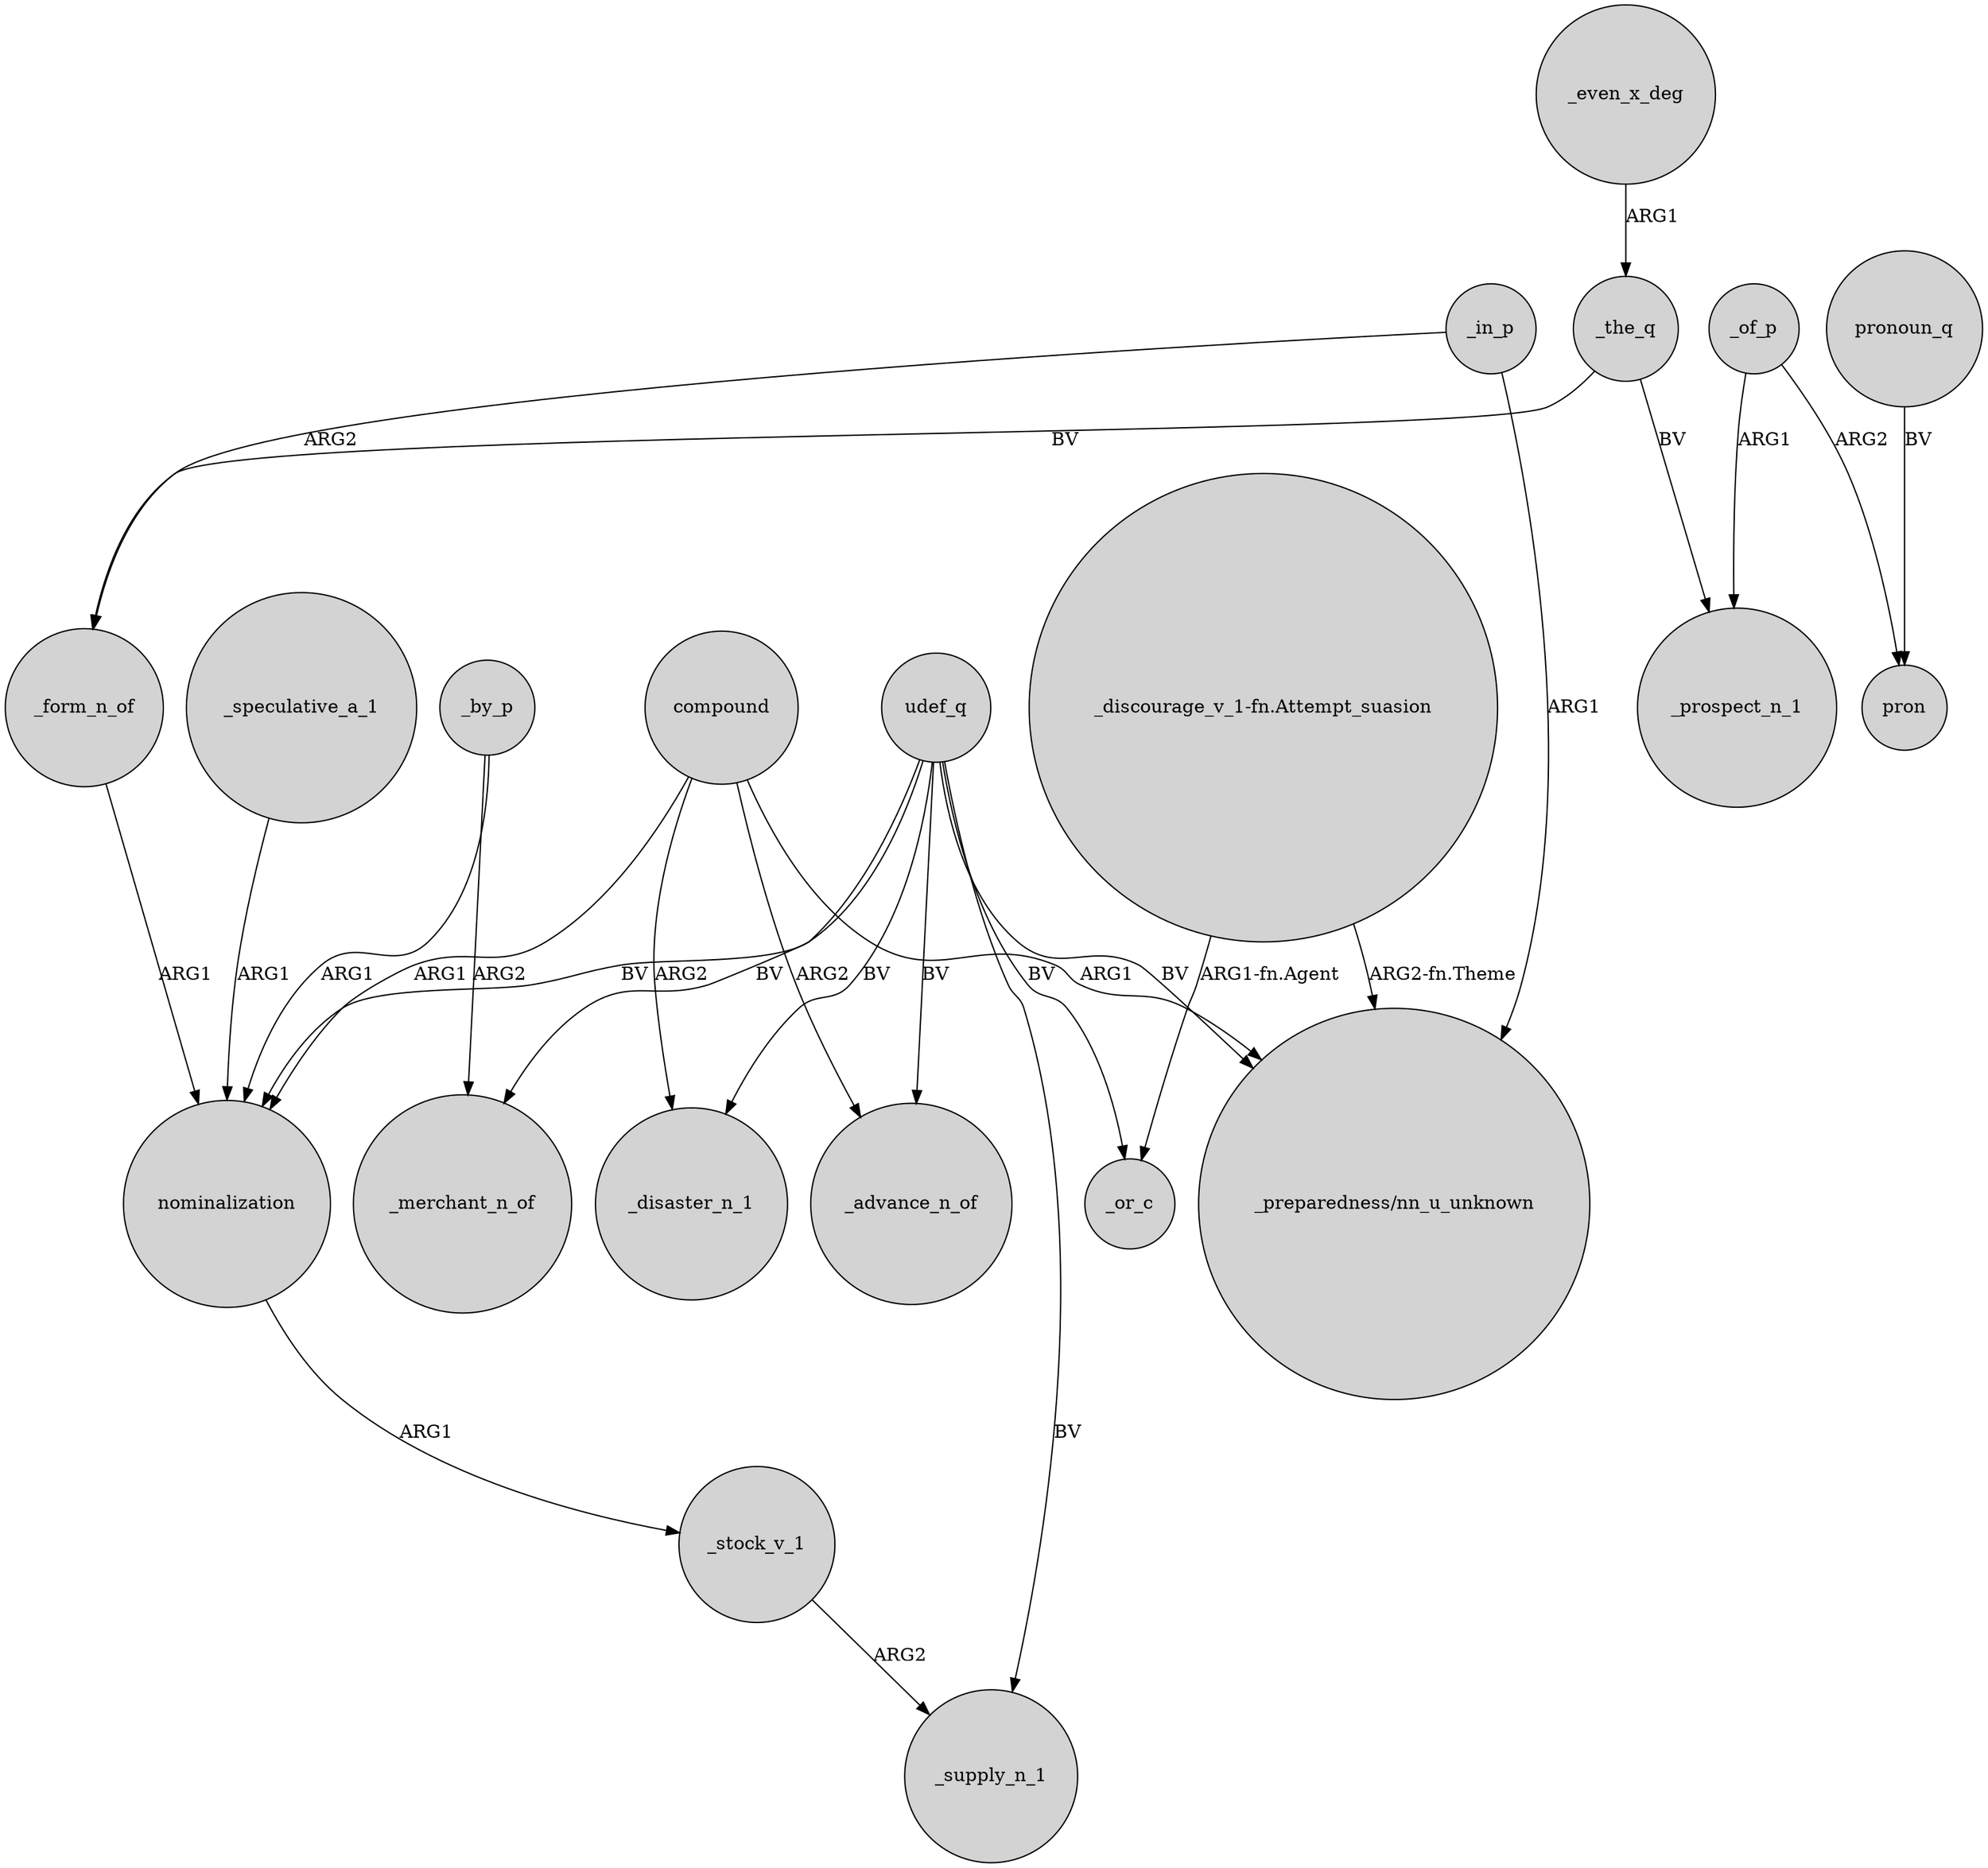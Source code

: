 digraph {
	node [shape=circle style=filled]
	udef_q -> _merchant_n_of [label=BV]
	udef_q -> _disaster_n_1 [label=BV]
	udef_q -> _advance_n_of [label=BV]
	"_discourage_v_1-fn.Attempt_suasion" -> "_preparedness/nn_u_unknown" [label="ARG2-fn.Theme"]
	_of_p -> _prospect_n_1 [label=ARG1]
	udef_q -> _or_c [label=BV]
	"_discourage_v_1-fn.Attempt_suasion" -> _or_c [label="ARG1-fn.Agent"]
	udef_q -> _supply_n_1 [label=BV]
	compound -> _disaster_n_1 [label=ARG2]
	_even_x_deg -> _the_q [label=ARG1]
	pronoun_q -> pron [label=BV]
	_by_p -> nominalization [label=ARG1]
	udef_q -> "_preparedness/nn_u_unknown" [label=BV]
	compound -> "_preparedness/nn_u_unknown" [label=ARG1]
	_in_p -> _form_n_of [label=ARG2]
	_of_p -> pron [label=ARG2]
	_stock_v_1 -> _supply_n_1 [label=ARG2]
	udef_q -> nominalization [label=BV]
	nominalization -> _stock_v_1 [label=ARG1]
	_speculative_a_1 -> nominalization [label=ARG1]
	compound -> _advance_n_of [label=ARG2]
	_the_q -> _form_n_of [label=BV]
	_the_q -> _prospect_n_1 [label=BV]
	_form_n_of -> nominalization [label=ARG1]
	_in_p -> "_preparedness/nn_u_unknown" [label=ARG1]
	compound -> nominalization [label=ARG1]
	_by_p -> _merchant_n_of [label=ARG2]
}
